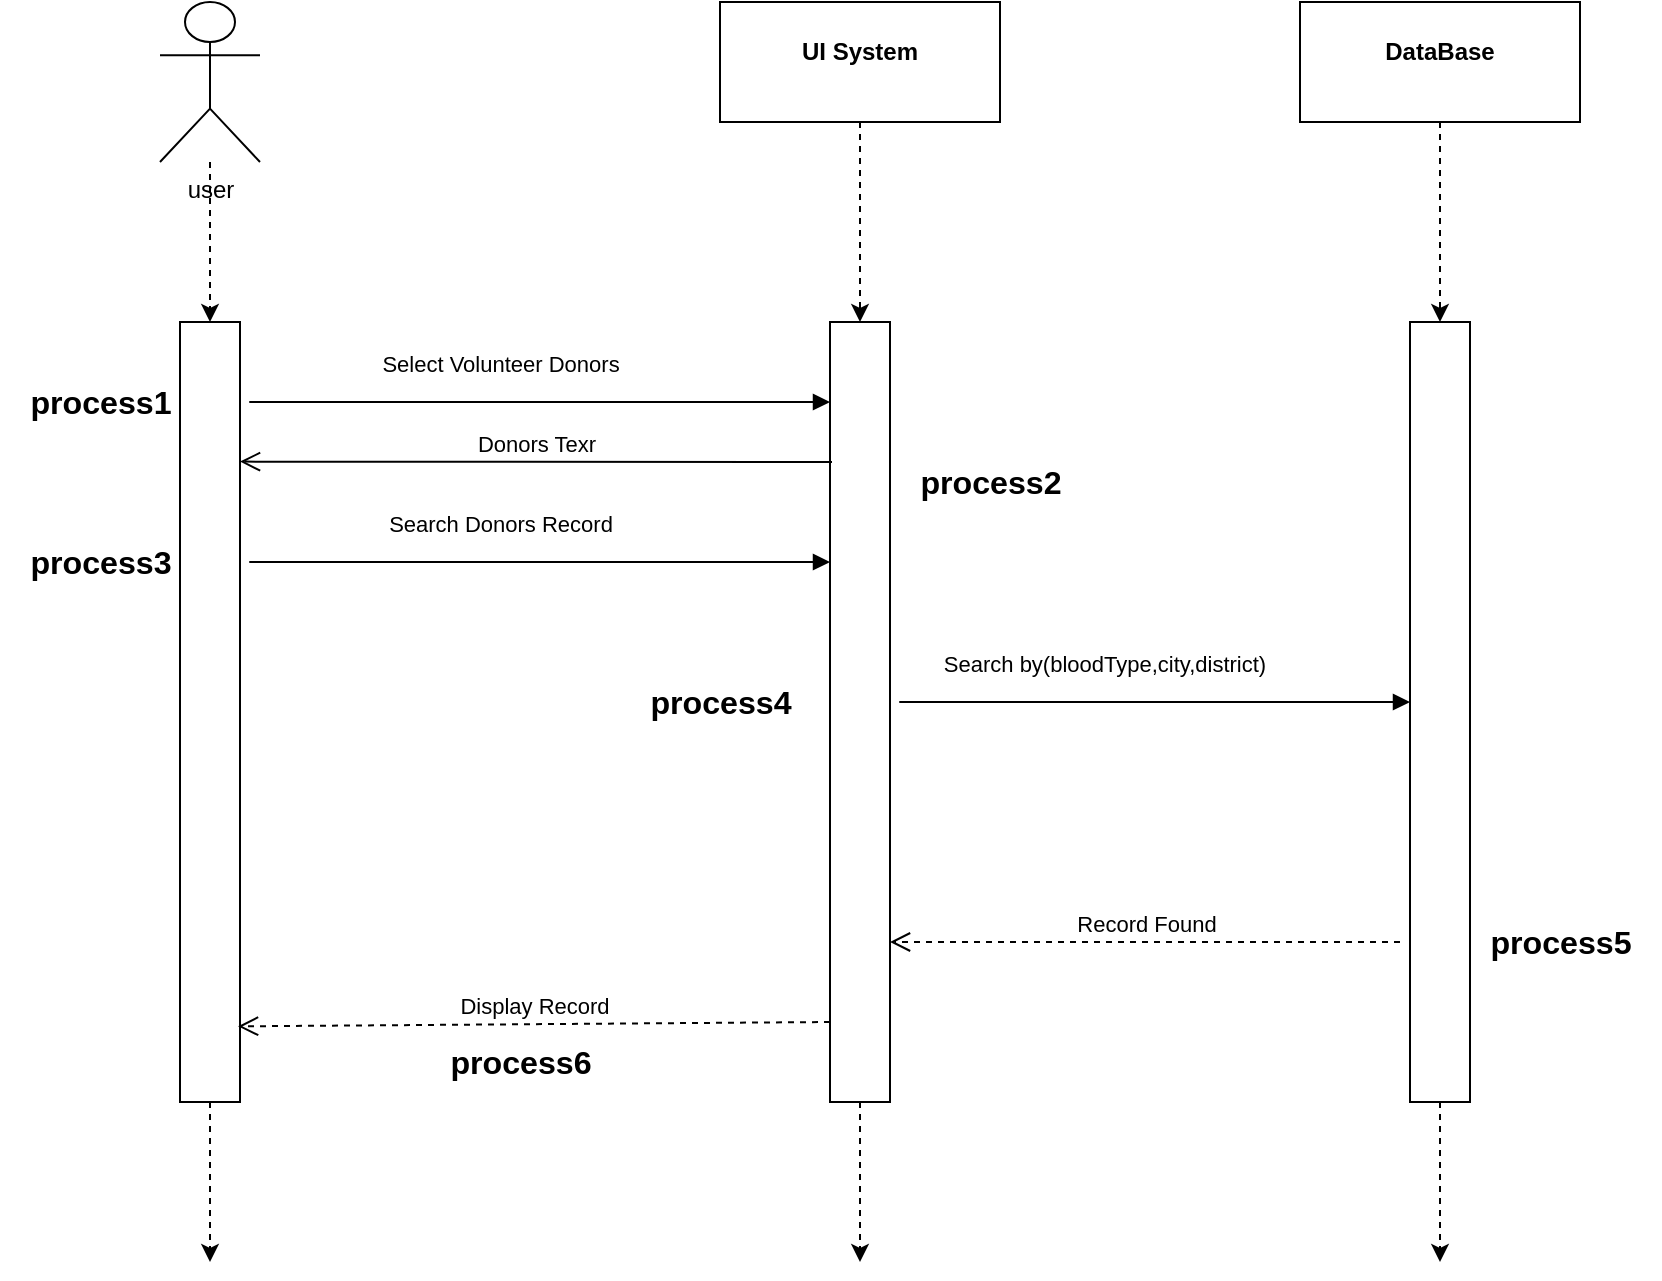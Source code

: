 <mxfile version="13.9.9" type="device"><diagram id="x_Z6DOKzyhYC52r8a1BE" name="Page-1"><mxGraphModel dx="852" dy="494" grid="1" gridSize="10" guides="1" tooltips="1" connect="1" arrows="1" fold="1" page="1" pageScale="1" pageWidth="827" pageHeight="1169" math="0" shadow="0"><root><mxCell id="0"/><mxCell id="1" parent="0"/><mxCell id="4raMzh5tX5PCaNSdMyYj-31" style="edgeStyle=orthogonalEdgeStyle;rounded=0;orthogonalLoop=1;jettySize=auto;html=1;dashed=1;" edge="1" parent="1" source="4raMzh5tX5PCaNSdMyYj-37"><mxGeometry relative="1" as="geometry"><mxPoint x="125" y="680" as="targetPoint"/></mxGeometry></mxCell><mxCell id="4raMzh5tX5PCaNSdMyYj-32" value="user" style="shape=umlActor;verticalLabelPosition=bottom;verticalAlign=top;html=1;" vertex="1" parent="1"><mxGeometry x="100" y="50" width="50" height="80" as="geometry"/></mxCell><mxCell id="4raMzh5tX5PCaNSdMyYj-33" style="edgeStyle=orthogonalEdgeStyle;rounded=0;orthogonalLoop=1;jettySize=auto;html=1;dashed=1;" edge="1" parent="1" source="4raMzh5tX5PCaNSdMyYj-39"><mxGeometry relative="1" as="geometry"><mxPoint x="450" y="680" as="targetPoint"/></mxGeometry></mxCell><mxCell id="4raMzh5tX5PCaNSdMyYj-34" value="&lt;p style=&quot;margin: 0px ; margin-top: 4px ; text-align: center&quot;&gt;&lt;br&gt;&lt;b&gt;UI System&lt;/b&gt;&lt;/p&gt;" style="verticalAlign=top;align=left;overflow=fill;fontSize=12;fontFamily=Helvetica;html=1;" vertex="1" parent="1"><mxGeometry x="380" y="50" width="140" height="60" as="geometry"/></mxCell><mxCell id="4raMzh5tX5PCaNSdMyYj-35" style="edgeStyle=orthogonalEdgeStyle;rounded=0;orthogonalLoop=1;jettySize=auto;html=1;dashed=1;" edge="1" parent="1" source="4raMzh5tX5PCaNSdMyYj-41"><mxGeometry relative="1" as="geometry"><mxPoint x="740" y="680" as="targetPoint"/></mxGeometry></mxCell><mxCell id="4raMzh5tX5PCaNSdMyYj-36" value="&lt;p style=&quot;margin: 0px ; margin-top: 4px ; text-align: center&quot;&gt;&lt;br&gt;&lt;b&gt;DataBase&lt;/b&gt;&lt;/p&gt;" style="verticalAlign=top;align=left;overflow=fill;fontSize=12;fontFamily=Helvetica;html=1;" vertex="1" parent="1"><mxGeometry x="670" y="50" width="140" height="60" as="geometry"/></mxCell><mxCell id="4raMzh5tX5PCaNSdMyYj-37" value="" style="html=1;points=[];perimeter=orthogonalPerimeter;" vertex="1" parent="1"><mxGeometry x="110" y="210" width="30" height="390" as="geometry"/></mxCell><mxCell id="4raMzh5tX5PCaNSdMyYj-38" style="edgeStyle=orthogonalEdgeStyle;rounded=0;orthogonalLoop=1;jettySize=auto;html=1;dashed=1;" edge="1" parent="1" source="4raMzh5tX5PCaNSdMyYj-32" target="4raMzh5tX5PCaNSdMyYj-37"><mxGeometry relative="1" as="geometry"><mxPoint x="125" y="962" as="targetPoint"/><mxPoint x="125" y="130" as="sourcePoint"/></mxGeometry></mxCell><mxCell id="4raMzh5tX5PCaNSdMyYj-39" value="" style="html=1;points=[];perimeter=orthogonalPerimeter;" vertex="1" parent="1"><mxGeometry x="435" y="210" width="30" height="390" as="geometry"/></mxCell><mxCell id="4raMzh5tX5PCaNSdMyYj-40" style="edgeStyle=orthogonalEdgeStyle;rounded=0;orthogonalLoop=1;jettySize=auto;html=1;dashed=1;" edge="1" parent="1" source="4raMzh5tX5PCaNSdMyYj-34" target="4raMzh5tX5PCaNSdMyYj-39"><mxGeometry relative="1" as="geometry"><mxPoint x="450" y="972" as="targetPoint"/><mxPoint x="450" y="110" as="sourcePoint"/></mxGeometry></mxCell><mxCell id="4raMzh5tX5PCaNSdMyYj-41" value="" style="html=1;points=[];perimeter=orthogonalPerimeter;" vertex="1" parent="1"><mxGeometry x="725" y="210" width="30" height="390" as="geometry"/></mxCell><mxCell id="4raMzh5tX5PCaNSdMyYj-42" style="edgeStyle=orthogonalEdgeStyle;rounded=0;orthogonalLoop=1;jettySize=auto;html=1;dashed=1;" edge="1" parent="1" source="4raMzh5tX5PCaNSdMyYj-36" target="4raMzh5tX5PCaNSdMyYj-41"><mxGeometry relative="1" as="geometry"><mxPoint x="740" y="980" as="targetPoint"/><mxPoint x="740" y="110" as="sourcePoint"/></mxGeometry></mxCell><mxCell id="4raMzh5tX5PCaNSdMyYj-43" value="Select Volunteer Donors" style="html=1;verticalAlign=bottom;endArrow=block;" edge="1" parent="1"><mxGeometry x="0.353" y="10" width="80" relative="1" as="geometry"><mxPoint x="355" y="250" as="sourcePoint"/><mxPoint x="435" y="250" as="targetPoint"/><Array as="points"><mxPoint x="140" y="250"/></Array><mxPoint as="offset"/></mxGeometry></mxCell><mxCell id="4raMzh5tX5PCaNSdMyYj-44" value="Donors Texr" style="html=1;verticalAlign=bottom;endArrow=open;endSize=8;entryX=1;entryY=0.179;entryDx=0;entryDy=0;entryPerimeter=0;" edge="1" parent="1" target="4raMzh5tX5PCaNSdMyYj-37"><mxGeometry relative="1" as="geometry"><mxPoint x="436" y="280" as="sourcePoint"/><mxPoint x="350" y="290" as="targetPoint"/></mxGeometry></mxCell><mxCell id="4raMzh5tX5PCaNSdMyYj-45" value="Search Donors Record" style="html=1;verticalAlign=bottom;endArrow=block;" edge="1" parent="1"><mxGeometry x="0.353" y="10" width="80" relative="1" as="geometry"><mxPoint x="355" y="330" as="sourcePoint"/><mxPoint x="435" y="330" as="targetPoint"/><Array as="points"><mxPoint x="140" y="330"/></Array><mxPoint as="offset"/></mxGeometry></mxCell><mxCell id="4raMzh5tX5PCaNSdMyYj-48" value="Search by(bloodType,city,district)" style="html=1;verticalAlign=bottom;endArrow=block;" edge="1" parent="1"><mxGeometry x="0.353" y="10" width="80" relative="1" as="geometry"><mxPoint x="680" y="400" as="sourcePoint"/><mxPoint x="725" y="400" as="targetPoint"/><Array as="points"><mxPoint x="465" y="400"/></Array><mxPoint as="offset"/></mxGeometry></mxCell><mxCell id="4raMzh5tX5PCaNSdMyYj-51" value="&lt;h6&gt;process1&lt;/h6&gt;" style="text;strokeColor=none;fillColor=none;html=1;fontSize=24;fontStyle=1;verticalAlign=middle;align=center;" vertex="1" parent="1"><mxGeometry x="20" y="210" width="100" height="80" as="geometry"/></mxCell><mxCell id="4raMzh5tX5PCaNSdMyYj-53" value="&lt;h6&gt;process3&lt;/h6&gt;" style="text;strokeColor=none;fillColor=none;html=1;fontSize=24;fontStyle=1;verticalAlign=middle;align=center;" vertex="1" parent="1"><mxGeometry x="20" y="290" width="100" height="80" as="geometry"/></mxCell><mxCell id="4raMzh5tX5PCaNSdMyYj-54" value="&lt;h6&gt;process2&lt;/h6&gt;" style="text;strokeColor=none;fillColor=none;html=1;fontSize=24;fontStyle=1;verticalAlign=middle;align=center;" vertex="1" parent="1"><mxGeometry x="465" y="250" width="100" height="80" as="geometry"/></mxCell><mxCell id="4raMzh5tX5PCaNSdMyYj-55" value="&lt;h6&gt;process5&lt;/h6&gt;" style="text;strokeColor=none;fillColor=none;html=1;fontSize=24;fontStyle=1;verticalAlign=middle;align=center;" vertex="1" parent="1"><mxGeometry x="750" y="480" width="100" height="80" as="geometry"/></mxCell><mxCell id="4raMzh5tX5PCaNSdMyYj-57" value="Record Found" style="html=1;verticalAlign=bottom;endArrow=open;endSize=8;dashed=1;" edge="1" parent="1" target="4raMzh5tX5PCaNSdMyYj-39"><mxGeometry relative="1" as="geometry"><mxPoint x="720" y="520" as="sourcePoint"/><mxPoint x="470" y="520" as="targetPoint"/></mxGeometry></mxCell><mxCell id="4raMzh5tX5PCaNSdMyYj-58" value="&lt;h6&gt;process4&lt;/h6&gt;" style="text;strokeColor=none;fillColor=none;html=1;fontSize=24;fontStyle=1;verticalAlign=middle;align=center;" vertex="1" parent="1"><mxGeometry x="330" y="360" width="100" height="80" as="geometry"/></mxCell><mxCell id="4raMzh5tX5PCaNSdMyYj-59" value="Display Record" style="html=1;verticalAlign=bottom;endArrow=open;endSize=8;dashed=1;entryX=0.967;entryY=0.903;entryDx=0;entryDy=0;entryPerimeter=0;" edge="1" parent="1" target="4raMzh5tX5PCaNSdMyYj-37"><mxGeometry relative="1" as="geometry"><mxPoint x="435" y="560" as="sourcePoint"/><mxPoint x="180" y="560" as="targetPoint"/></mxGeometry></mxCell><mxCell id="4raMzh5tX5PCaNSdMyYj-60" value="&lt;h6&gt;process6&lt;/h6&gt;" style="text;strokeColor=none;fillColor=none;html=1;fontSize=24;fontStyle=1;verticalAlign=middle;align=center;" vertex="1" parent="1"><mxGeometry x="230" y="540" width="100" height="80" as="geometry"/></mxCell></root></mxGraphModel></diagram></mxfile>